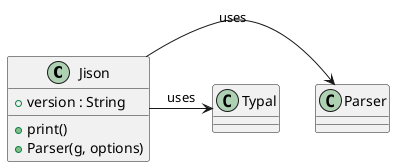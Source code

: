 @startuml

class Jison {
    +version : String
    +print()
    +Parser(g, options)
}

Jison -> Parser : uses
Jison -> Typal : uses


@enduml
